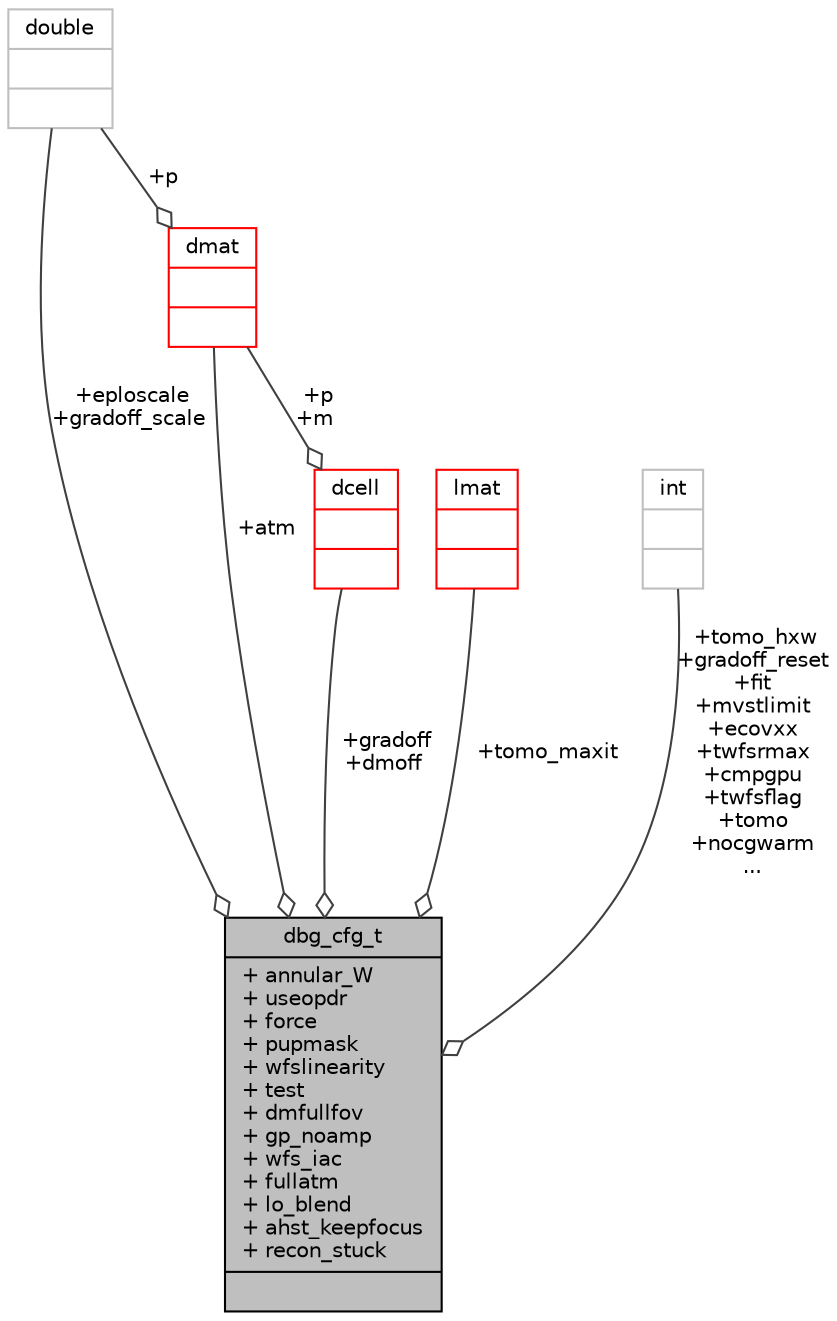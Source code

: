 digraph "dbg_cfg_t"
{
 // INTERACTIVE_SVG=YES
  bgcolor="transparent";
  edge [fontname="Helvetica",fontsize="10",labelfontname="Helvetica",labelfontsize="10"];
  node [fontname="Helvetica",fontsize="10",shape=record];
  Node230 [label="{dbg_cfg_t\n|+ annular_W\l+ useopdr\l+ force\l+ pupmask\l+ wfslinearity\l+ test\l+ dmfullfov\l+ gp_noamp\l+ wfs_iac\l+ fullatm\l+ lo_blend\l+ ahst_keepfocus\l+ recon_stuck\l|}",height=0.2,width=0.4,color="black", fillcolor="grey75", style="filled", fontcolor="black"];
  Node231 -> Node230 [color="grey25",fontsize="10",style="solid",label=" +gradoff\n+dmoff" ,arrowhead="odiamond",fontname="Helvetica"];
  Node231 [label="{dcell\n||}",height=0.2,width=0.4,color="red",URL="$df/def/type_8h.html#df/d47/structdcell"];
  Node239 -> Node231 [color="grey25",fontsize="10",style="solid",label=" +p\n+m" ,arrowhead="odiamond",fontname="Helvetica"];
  Node239 [label="{dmat\n||}",height=0.2,width=0.4,color="red",URL="$d3/d27/structdmat.html"];
  Node242 -> Node239 [color="grey25",fontsize="10",style="solid",label=" +p" ,arrowhead="odiamond",fontname="Helvetica"];
  Node242 [label="{double\n||}",height=0.2,width=0.4,color="grey75"];
  Node242 -> Node230 [color="grey25",fontsize="10",style="solid",label=" +eploscale\n+gradoff_scale" ,arrowhead="odiamond",fontname="Helvetica"];
  Node246 -> Node230 [color="grey25",fontsize="10",style="solid",label=" +tomo_maxit" ,arrowhead="odiamond",fontname="Helvetica"];
  Node246 [label="{lmat\n||}",height=0.2,width=0.4,color="red",URL="$d7/da0/structlmat.html"];
  Node234 -> Node230 [color="grey25",fontsize="10",style="solid",label=" +tomo_hxw\n+gradoff_reset\n+fit\n+mvstlimit\n+ecovxx\n+twfsrmax\n+cmpgpu\n+twfsflag\n+tomo\n+nocgwarm\n..." ,arrowhead="odiamond",fontname="Helvetica"];
  Node234 [label="{int\n||}",height=0.2,width=0.4,color="grey75"];
  Node239 -> Node230 [color="grey25",fontsize="10",style="solid",label=" +atm" ,arrowhead="odiamond",fontname="Helvetica"];
}

